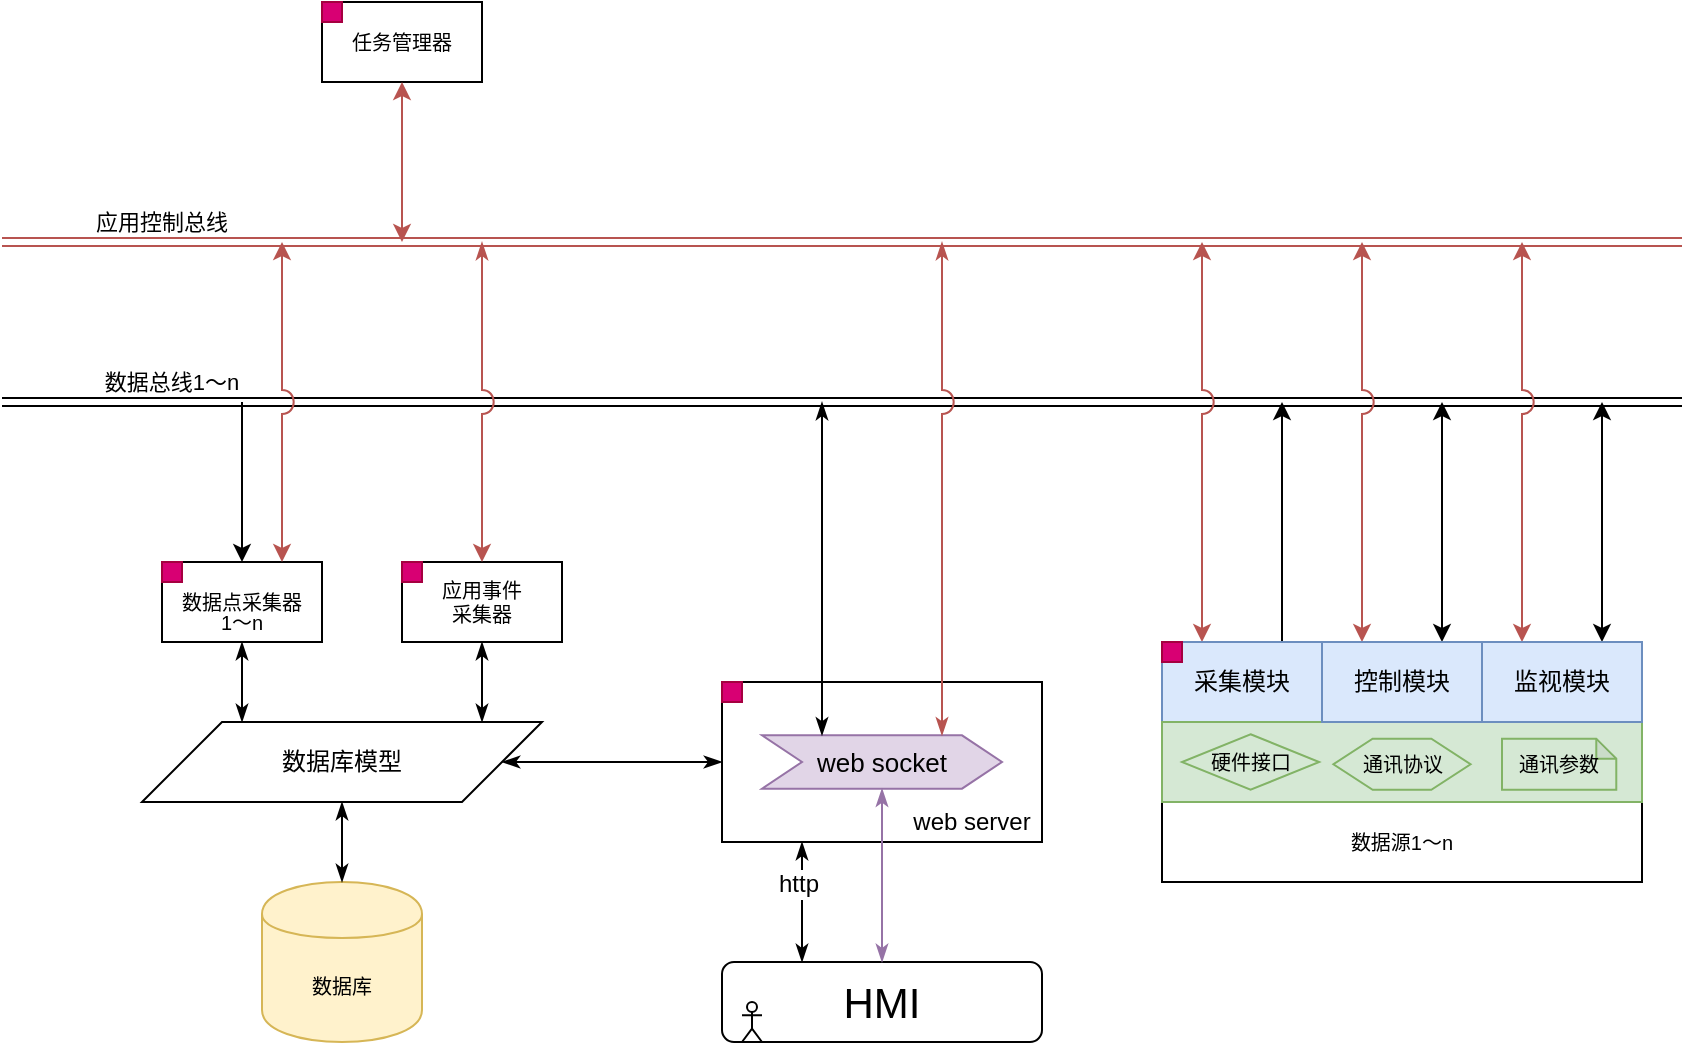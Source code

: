 <mxfile version="12.6.7" type="github">
  <diagram id="70CzTNJzPNa80F-RPJiq" name="第 1 页">
    <mxGraphModel dx="1186" dy="733" grid="1" gridSize="10" guides="1" tooltips="1" connect="1" arrows="1" fold="1" page="1" pageScale="1" pageWidth="1169" pageHeight="1654" math="0" shadow="0">
      <root>
        <mxCell id="0"/>
        <mxCell id="1" parent="0"/>
        <mxCell id="4IvTUrVCET20nHq62nAl-6" value="数据库" style="shape=cylinder;whiteSpace=wrap;html=1;boundedLbl=1;backgroundOutline=1;fillColor=#fff2cc;strokeColor=#d6b656;fontSize=10;" vertex="1" parent="1">
          <mxGeometry x="170" y="840" width="80" height="80" as="geometry"/>
        </mxCell>
        <mxCell id="4IvTUrVCET20nHq62nAl-30" value="数据总线1～n" style="text;html=1;strokeColor=none;fillColor=none;align=center;verticalAlign=middle;whiteSpace=wrap;rounded=0;fontSize=11;" vertex="1" parent="1">
          <mxGeometry x="80" y="580" width="90" height="20" as="geometry"/>
        </mxCell>
        <mxCell id="4IvTUrVCET20nHq62nAl-36" value="应用控制总线" style="text;html=1;strokeColor=none;fillColor=none;align=center;verticalAlign=middle;whiteSpace=wrap;rounded=0;fontSize=11;" vertex="1" parent="1">
          <mxGeometry x="80" y="500" width="80" height="20" as="geometry"/>
        </mxCell>
        <mxCell id="4IvTUrVCET20nHq62nAl-46" value="" style="shape=link;html=1;startArrow=classicThin;startFill=1;endArrow=classicThin;endFill=1;strokeColor=#b85450;fontSize=13;fillColor=#f8cecc;" edge="1" parent="1">
          <mxGeometry width="50" height="50" relative="1" as="geometry">
            <mxPoint x="40" y="520" as="sourcePoint"/>
            <mxPoint x="880" y="520" as="targetPoint"/>
          </mxGeometry>
        </mxCell>
        <mxCell id="4IvTUrVCET20nHq62nAl-47" value="" style="endArrow=classic;html=1;strokeColor=#000000;fontSize=13;exitX=0.75;exitY=0;exitDx=0;exitDy=0;" edge="1" parent="1" source="4IvTUrVCET20nHq62nAl-26">
          <mxGeometry width="50" height="50" relative="1" as="geometry">
            <mxPoint x="660" y="710" as="sourcePoint"/>
            <mxPoint x="680" y="600" as="targetPoint"/>
          </mxGeometry>
        </mxCell>
        <mxCell id="4IvTUrVCET20nHq62nAl-51" value="" style="endArrow=classic;startArrow=classic;html=1;strokeColor=#000000;fontSize=13;exitX=0.75;exitY=0;exitDx=0;exitDy=0;" edge="1" parent="1" source="4IvTUrVCET20nHq62nAl-5">
          <mxGeometry width="50" height="50" relative="1" as="geometry">
            <mxPoint x="740" y="690" as="sourcePoint"/>
            <mxPoint x="760" y="600" as="targetPoint"/>
          </mxGeometry>
        </mxCell>
        <mxCell id="4IvTUrVCET20nHq62nAl-52" value="" style="endArrow=classic;startArrow=classic;html=1;strokeColor=#000000;fontSize=13;exitX=0.75;exitY=0;exitDx=0;exitDy=0;" edge="1" parent="1" source="4IvTUrVCET20nHq62nAl-4">
          <mxGeometry width="50" height="50" relative="1" as="geometry">
            <mxPoint x="820" y="690" as="sourcePoint"/>
            <mxPoint x="840" y="600" as="targetPoint"/>
          </mxGeometry>
        </mxCell>
        <mxCell id="4IvTUrVCET20nHq62nAl-94" style="edgeStyle=orthogonalEdgeStyle;rounded=0;jumpStyle=arc;jumpSize=12;orthogonalLoop=1;jettySize=auto;html=1;exitX=0.5;exitY=1;exitDx=0;exitDy=0;entryX=0.25;entryY=0;entryDx=0;entryDy=0;startArrow=classicThin;startFill=1;endArrow=classicThin;endFill=1;strokeColor=#000000;fontSize=12;" edge="1" parent="1" source="4IvTUrVCET20nHq62nAl-53">
          <mxGeometry relative="1" as="geometry">
            <mxPoint x="160" y="760" as="targetPoint"/>
          </mxGeometry>
        </mxCell>
        <mxCell id="4IvTUrVCET20nHq62nAl-53" value="&lt;p style=&quot;line-height: 0%&quot;&gt;&lt;br&gt;&lt;/p&gt;&lt;p style=&quot;line-height: 100%&quot;&gt;数据点采集器&lt;br style=&quot;font-size: 10px&quot;&gt;1～n&lt;/p&gt;" style="rounded=0;whiteSpace=wrap;html=1;strokeColor=#000000;fillColor=#ffffff;fontSize=10;spacing=2;" vertex="1" parent="1">
          <mxGeometry x="120" y="680" width="80" height="40" as="geometry"/>
        </mxCell>
        <mxCell id="4IvTUrVCET20nHq62nAl-54" value="" style="endArrow=classic;html=1;strokeColor=#000000;fontSize=13;entryX=0.5;entryY=0;entryDx=0;entryDy=0;" edge="1" parent="1" target="4IvTUrVCET20nHq62nAl-53">
          <mxGeometry width="50" height="50" relative="1" as="geometry">
            <mxPoint x="160" y="600" as="sourcePoint"/>
            <mxPoint x="230" y="620" as="targetPoint"/>
          </mxGeometry>
        </mxCell>
        <mxCell id="4IvTUrVCET20nHq62nAl-93" style="edgeStyle=orthogonalEdgeStyle;rounded=0;jumpStyle=arc;jumpSize=12;orthogonalLoop=1;jettySize=auto;html=1;exitX=0.5;exitY=1;exitDx=0;exitDy=0;entryX=0.75;entryY=0;entryDx=0;entryDy=0;startArrow=classicThin;startFill=1;endArrow=classicThin;endFill=1;strokeColor=#000000;fontSize=12;" edge="1" parent="1" source="4IvTUrVCET20nHq62nAl-55">
          <mxGeometry relative="1" as="geometry">
            <mxPoint x="280" y="760" as="targetPoint"/>
          </mxGeometry>
        </mxCell>
        <mxCell id="4IvTUrVCET20nHq62nAl-55" value="应用事件&lt;br style=&quot;font-size: 10px;&quot;&gt;采集器" style="rounded=0;whiteSpace=wrap;html=1;strokeColor=#000000;fillColor=#ffffff;fontSize=10;" vertex="1" parent="1">
          <mxGeometry x="240" y="680" width="80" height="40" as="geometry"/>
        </mxCell>
        <mxCell id="4IvTUrVCET20nHq62nAl-84" style="edgeStyle=orthogonalEdgeStyle;rounded=0;jumpStyle=arc;jumpSize=12;orthogonalLoop=1;jettySize=auto;html=1;exitX=0.25;exitY=0;exitDx=0;exitDy=0;entryX=0.25;entryY=1;entryDx=0;entryDy=0;startArrow=classicThin;startFill=1;endArrow=classicThin;endFill=1;strokeColor=#000000;fontSize=21;" edge="1" parent="1" source="4IvTUrVCET20nHq62nAl-66" target="4IvTUrVCET20nHq62nAl-78">
          <mxGeometry relative="1" as="geometry"/>
        </mxCell>
        <mxCell id="4IvTUrVCET20nHq62nAl-87" value="http" style="text;html=1;align=center;verticalAlign=middle;resizable=0;points=[];labelBackgroundColor=#ffffff;fontSize=12;" vertex="1" connectable="0" parent="4IvTUrVCET20nHq62nAl-84">
          <mxGeometry x="0.314" y="2" relative="1" as="geometry">
            <mxPoint as="offset"/>
          </mxGeometry>
        </mxCell>
        <mxCell id="4IvTUrVCET20nHq62nAl-66" value="HMI" style="rounded=1;whiteSpace=wrap;html=1;strokeColor=#000000;fillColor=#ffffff;fontSize=21;" vertex="1" parent="1">
          <mxGeometry x="400" y="880" width="160" height="40" as="geometry"/>
        </mxCell>
        <mxCell id="4IvTUrVCET20nHq62nAl-68" value="" style="shape=link;html=1;startArrow=classicThin;startFill=1;endArrow=classicThin;endFill=1;strokeColor=#000000;fontSize=10;" edge="1" parent="1">
          <mxGeometry width="50" height="50" relative="1" as="geometry">
            <mxPoint x="880" y="600" as="sourcePoint"/>
            <mxPoint x="40" y="600" as="targetPoint"/>
          </mxGeometry>
        </mxCell>
        <mxCell id="4IvTUrVCET20nHq62nAl-86" value="" style="group" vertex="1" connectable="0" parent="1">
          <mxGeometry x="400" y="740" width="160" height="80" as="geometry"/>
        </mxCell>
        <mxCell id="4IvTUrVCET20nHq62nAl-78" value="" style="rounded=0;whiteSpace=wrap;html=1;strokeColor=#000000;fillColor=#ffffff;fontSize=21;" vertex="1" parent="4IvTUrVCET20nHq62nAl-86">
          <mxGeometry width="160" height="80" as="geometry"/>
        </mxCell>
        <mxCell id="4IvTUrVCET20nHq62nAl-79" value="web&amp;nbsp;socket" style="shape=step;perimeter=stepPerimeter;whiteSpace=wrap;html=1;fixedSize=1;strokeColor=#9673a6;fillColor=#e1d5e7;fontSize=13;" vertex="1" parent="4IvTUrVCET20nHq62nAl-86">
          <mxGeometry x="20" y="26.667" width="120" height="26.667" as="geometry"/>
        </mxCell>
        <mxCell id="4IvTUrVCET20nHq62nAl-85" value="web server" style="text;html=1;strokeColor=none;fillColor=none;align=center;verticalAlign=middle;whiteSpace=wrap;rounded=0;fontSize=12;" vertex="1" parent="4IvTUrVCET20nHq62nAl-86">
          <mxGeometry x="90" y="60" width="70" height="20" as="geometry"/>
        </mxCell>
        <mxCell id="4IvTUrVCET20nHq62nAl-106" value="" style="rounded=0;whiteSpace=wrap;html=1;strokeColor=#A50040;fillColor=#d80073;fontSize=12;fontColor=#ffffff;" vertex="1" parent="4IvTUrVCET20nHq62nAl-86">
          <mxGeometry width="10" height="10" as="geometry"/>
        </mxCell>
        <mxCell id="4IvTUrVCET20nHq62nAl-72" style="edgeStyle=orthogonalEdgeStyle;rounded=0;orthogonalLoop=1;jettySize=auto;html=1;startArrow=classicThin;startFill=1;endArrow=classicThin;endFill=1;strokeColor=#b85450;fontSize=13;fillColor=#f8cecc;jumpStyle=arc;exitX=0.75;exitY=0;exitDx=0;exitDy=0;jumpSize=12;" edge="1" parent="1" source="4IvTUrVCET20nHq62nAl-79">
          <mxGeometry relative="1" as="geometry">
            <mxPoint x="510" y="520" as="targetPoint"/>
            <mxPoint x="510" y="680" as="sourcePoint"/>
          </mxGeometry>
        </mxCell>
        <mxCell id="4IvTUrVCET20nHq62nAl-69" style="edgeStyle=orthogonalEdgeStyle;rounded=0;orthogonalLoop=1;jettySize=auto;html=1;exitX=0.25;exitY=0;exitDx=0;exitDy=0;startArrow=classicThin;startFill=1;endArrow=classicThin;endFill=1;strokeColor=#000000;fontSize=10;" edge="1" parent="1" source="4IvTUrVCET20nHq62nAl-79">
          <mxGeometry relative="1" as="geometry">
            <mxPoint x="450" y="600" as="targetPoint"/>
            <mxPoint x="450" y="680" as="sourcePoint"/>
          </mxGeometry>
        </mxCell>
        <mxCell id="4IvTUrVCET20nHq62nAl-83" style="edgeStyle=orthogonalEdgeStyle;rounded=0;jumpStyle=arc;jumpSize=12;orthogonalLoop=1;jettySize=auto;html=1;exitX=0.5;exitY=0;exitDx=0;exitDy=0;entryX=0.5;entryY=1;entryDx=0;entryDy=0;startArrow=classicThin;startFill=1;endArrow=classicThin;endFill=1;strokeColor=#9673a6;fontSize=21;fillColor=#e1d5e7;" edge="1" parent="1" source="4IvTUrVCET20nHq62nAl-66" target="4IvTUrVCET20nHq62nAl-79">
          <mxGeometry relative="1" as="geometry"/>
        </mxCell>
        <mxCell id="4IvTUrVCET20nHq62nAl-89" value="" style="shape=umlActor;verticalLabelPosition=bottom;labelBackgroundColor=#ffffff;verticalAlign=top;html=1;outlineConnect=0;strokeColor=#000000;fillColor=#ffffff;fontSize=12;" vertex="1" parent="1">
          <mxGeometry x="410" y="900" width="10" height="20" as="geometry"/>
        </mxCell>
        <mxCell id="4IvTUrVCET20nHq62nAl-56" value="" style="endArrow=classic;html=1;strokeColor=#b85450;fontSize=11;entryX=0.5;entryY=0;entryDx=0;entryDy=0;fillColor=#f8cecc;jumpStyle=arc;jumpSize=12;startArrow=classicThin;startFill=1;" edge="1" parent="1" target="4IvTUrVCET20nHq62nAl-55">
          <mxGeometry width="50" height="50" relative="1" as="geometry">
            <mxPoint x="280" y="520" as="sourcePoint"/>
            <mxPoint x="300" y="610" as="targetPoint"/>
          </mxGeometry>
        </mxCell>
        <mxCell id="4IvTUrVCET20nHq62nAl-48" value="" style="endArrow=classic;startArrow=classic;html=1;strokeColor=#b85450;fontSize=13;exitX=0.25;exitY=0;exitDx=0;exitDy=0;fillColor=#f8cecc;jumpStyle=arc;jumpSize=12;" edge="1" parent="1" source="4IvTUrVCET20nHq62nAl-26">
          <mxGeometry width="50" height="50" relative="1" as="geometry">
            <mxPoint x="580" y="700" as="sourcePoint"/>
            <mxPoint x="640" y="520" as="targetPoint"/>
          </mxGeometry>
        </mxCell>
        <mxCell id="4IvTUrVCET20nHq62nAl-49" value="" style="endArrow=classic;startArrow=classic;html=1;strokeColor=#b85450;fontSize=13;exitX=0.25;exitY=0;exitDx=0;exitDy=0;fillColor=#f8cecc;jumpStyle=arc;jumpSize=12;" edge="1" parent="1" source="4IvTUrVCET20nHq62nAl-5">
          <mxGeometry width="50" height="50" relative="1" as="geometry">
            <mxPoint x="740" y="690" as="sourcePoint"/>
            <mxPoint x="720" y="520" as="targetPoint"/>
          </mxGeometry>
        </mxCell>
        <mxCell id="4IvTUrVCET20nHq62nAl-50" value="" style="endArrow=classic;startArrow=classic;html=1;strokeColor=#b85450;fontSize=13;exitX=0.25;exitY=0;exitDx=0;exitDy=0;fillColor=#f8cecc;jumpStyle=arc;jumpSize=12;" edge="1" parent="1" source="4IvTUrVCET20nHq62nAl-4">
          <mxGeometry width="50" height="50" relative="1" as="geometry">
            <mxPoint x="790" y="700" as="sourcePoint"/>
            <mxPoint x="800" y="520" as="targetPoint"/>
          </mxGeometry>
        </mxCell>
        <mxCell id="4IvTUrVCET20nHq62nAl-90" value="" style="group" vertex="1" connectable="0" parent="1">
          <mxGeometry x="620" y="720" width="240" height="120" as="geometry"/>
        </mxCell>
        <mxCell id="4IvTUrVCET20nHq62nAl-61" value="数据源1～n" style="rounded=0;whiteSpace=wrap;html=1;strokeColor=#000000;fillColor=#ffffff;fontSize=10;" vertex="1" parent="4IvTUrVCET20nHq62nAl-90">
          <mxGeometry y="80" width="240" height="40" as="geometry"/>
        </mxCell>
        <mxCell id="4IvTUrVCET20nHq62nAl-26" value="采集模块" style="rounded=0;whiteSpace=wrap;html=1;fillColor=#dae8fc;strokeColor=#6c8ebf;" vertex="1" parent="4IvTUrVCET20nHq62nAl-90">
          <mxGeometry width="80" height="40" as="geometry"/>
        </mxCell>
        <mxCell id="4IvTUrVCET20nHq62nAl-28" value="" style="group;fillColor=#d5e8d4;strokeColor=#82b366;" vertex="1" connectable="0" parent="4IvTUrVCET20nHq62nAl-90">
          <mxGeometry y="40" width="240" height="40" as="geometry"/>
        </mxCell>
        <mxCell id="4IvTUrVCET20nHq62nAl-3" value="" style="rounded=0;whiteSpace=wrap;html=1;fillColor=#d5e8d4;strokeColor=#82b366;" vertex="1" parent="4IvTUrVCET20nHq62nAl-28">
          <mxGeometry width="240" height="40" as="geometry"/>
        </mxCell>
        <mxCell id="4IvTUrVCET20nHq62nAl-16" value="&lt;span style=&quot;white-space: normal; font-size: 10px;&quot;&gt;通讯协议&lt;/span&gt;" style="shape=hexagon;perimeter=hexagonPerimeter2;whiteSpace=wrap;html=1;size=0.286;fillColor=#d5e8d4;strokeColor=#82b366;fontSize=10;" vertex="1" parent="4IvTUrVCET20nHq62nAl-28">
          <mxGeometry x="85.71" y="8.33" width="68.57" height="25.56" as="geometry"/>
        </mxCell>
        <mxCell id="4IvTUrVCET20nHq62nAl-19" value="&lt;span style=&quot;white-space: normal ; font-size: 10px&quot;&gt;通讯参数&lt;/span&gt;" style="shape=note;whiteSpace=wrap;html=1;backgroundOutline=1;darkOpacity=0.05;size=10;fillColor=#d5e8d4;strokeColor=#82b366;fontSize=10;" vertex="1" parent="4IvTUrVCET20nHq62nAl-28">
          <mxGeometry x="170" y="8.33" width="57.14" height="25.56" as="geometry"/>
        </mxCell>
        <mxCell id="4IvTUrVCET20nHq62nAl-25" value="&lt;span style=&quot;white-space: normal; font-size: 10px;&quot;&gt;硬件接口&lt;/span&gt;" style="rhombus;whiteSpace=wrap;html=1;fillColor=#d5e8d4;strokeColor=#82b366;fontSize=10;" vertex="1" parent="4IvTUrVCET20nHq62nAl-28">
          <mxGeometry x="10" y="6.11" width="68.57" height="27.78" as="geometry"/>
        </mxCell>
        <mxCell id="4IvTUrVCET20nHq62nAl-5" value="控制模块" style="rounded=0;whiteSpace=wrap;html=1;fillColor=#dae8fc;strokeColor=#6c8ebf;" vertex="1" parent="4IvTUrVCET20nHq62nAl-90">
          <mxGeometry x="80" width="80" height="40" as="geometry"/>
        </mxCell>
        <mxCell id="4IvTUrVCET20nHq62nAl-4" value="监视模块" style="rounded=0;whiteSpace=wrap;html=1;fillColor=#dae8fc;strokeColor=#6c8ebf;" vertex="1" parent="4IvTUrVCET20nHq62nAl-90">
          <mxGeometry x="160" width="80" height="40" as="geometry"/>
        </mxCell>
        <mxCell id="4IvTUrVCET20nHq62nAl-107" value="" style="rounded=0;whiteSpace=wrap;html=1;strokeColor=#A50040;fillColor=#d80073;fontSize=12;fontColor=#ffffff;" vertex="1" parent="4IvTUrVCET20nHq62nAl-90">
          <mxGeometry width="10" height="10" as="geometry"/>
        </mxCell>
        <mxCell id="4IvTUrVCET20nHq62nAl-92" style="edgeStyle=orthogonalEdgeStyle;rounded=0;jumpStyle=arc;jumpSize=12;orthogonalLoop=1;jettySize=auto;html=1;exitX=0;exitY=0.5;exitDx=0;exitDy=0;entryX=1;entryY=0.5;entryDx=0;entryDy=0;startArrow=classicThin;startFill=1;endArrow=classicThin;endFill=1;strokeColor=#000000;fontSize=12;" edge="1" parent="1" source="4IvTUrVCET20nHq62nAl-78" target="4IvTUrVCET20nHq62nAl-95">
          <mxGeometry relative="1" as="geometry">
            <mxPoint x="340" y="780" as="targetPoint"/>
          </mxGeometry>
        </mxCell>
        <mxCell id="4IvTUrVCET20nHq62nAl-96" style="edgeStyle=orthogonalEdgeStyle;rounded=0;jumpStyle=arc;jumpSize=12;orthogonalLoop=1;jettySize=auto;html=1;exitX=0.5;exitY=1;exitDx=0;exitDy=0;entryX=0.5;entryY=0;entryDx=0;entryDy=0;startArrow=classicThin;startFill=1;endArrow=classicThin;endFill=1;strokeColor=#000000;fontSize=12;" edge="1" parent="1" source="4IvTUrVCET20nHq62nAl-95" target="4IvTUrVCET20nHq62nAl-6">
          <mxGeometry relative="1" as="geometry"/>
        </mxCell>
        <mxCell id="4IvTUrVCET20nHq62nAl-95" value="数据库模型" style="shape=parallelogram;perimeter=parallelogramPerimeter;whiteSpace=wrap;html=1;strokeColor=#000000;fillColor=#ffffff;fontSize=12;" vertex="1" parent="1">
          <mxGeometry x="110" y="760" width="200" height="40" as="geometry"/>
        </mxCell>
        <mxCell id="4IvTUrVCET20nHq62nAl-97" value="" style="endArrow=classic;startArrow=classic;html=1;strokeColor=#b85450;fontSize=12;exitX=0.75;exitY=0;exitDx=0;exitDy=0;fillColor=#f8cecc;jumpStyle=arc;jumpSize=12;" edge="1" parent="1" source="4IvTUrVCET20nHq62nAl-53">
          <mxGeometry width="50" height="50" relative="1" as="geometry">
            <mxPoint x="170" y="610" as="sourcePoint"/>
            <mxPoint x="180" y="520" as="targetPoint"/>
          </mxGeometry>
        </mxCell>
        <mxCell id="4IvTUrVCET20nHq62nAl-98" value="任务管理器" style="rounded=0;whiteSpace=wrap;html=1;strokeColor=#000000;fillColor=#ffffff;fontSize=10;" vertex="1" parent="1">
          <mxGeometry x="200" y="400" width="80" height="40" as="geometry"/>
        </mxCell>
        <mxCell id="4IvTUrVCET20nHq62nAl-99" value="" style="endArrow=classic;startArrow=classic;html=1;strokeColor=#b85450;fontSize=12;entryX=0.5;entryY=1;entryDx=0;entryDy=0;fillColor=#f8cecc;" edge="1" parent="1" target="4IvTUrVCET20nHq62nAl-98">
          <mxGeometry width="50" height="50" relative="1" as="geometry">
            <mxPoint x="240" y="520" as="sourcePoint"/>
            <mxPoint x="260" y="440" as="targetPoint"/>
          </mxGeometry>
        </mxCell>
        <mxCell id="4IvTUrVCET20nHq62nAl-103" value="" style="rounded=0;whiteSpace=wrap;html=1;strokeColor=#A50040;fillColor=#d80073;fontSize=12;fontColor=#ffffff;" vertex="1" parent="1">
          <mxGeometry x="200" y="400" width="10" height="10" as="geometry"/>
        </mxCell>
        <mxCell id="4IvTUrVCET20nHq62nAl-104" value="" style="rounded=0;whiteSpace=wrap;html=1;strokeColor=#A50040;fillColor=#d80073;fontSize=12;fontColor=#ffffff;" vertex="1" parent="1">
          <mxGeometry x="120" y="680" width="10" height="10" as="geometry"/>
        </mxCell>
        <mxCell id="4IvTUrVCET20nHq62nAl-105" value="" style="rounded=0;whiteSpace=wrap;html=1;strokeColor=#A50040;fillColor=#d80073;fontSize=12;fontColor=#ffffff;" vertex="1" parent="1">
          <mxGeometry x="240" y="680" width="10" height="10" as="geometry"/>
        </mxCell>
      </root>
    </mxGraphModel>
  </diagram>
</mxfile>
